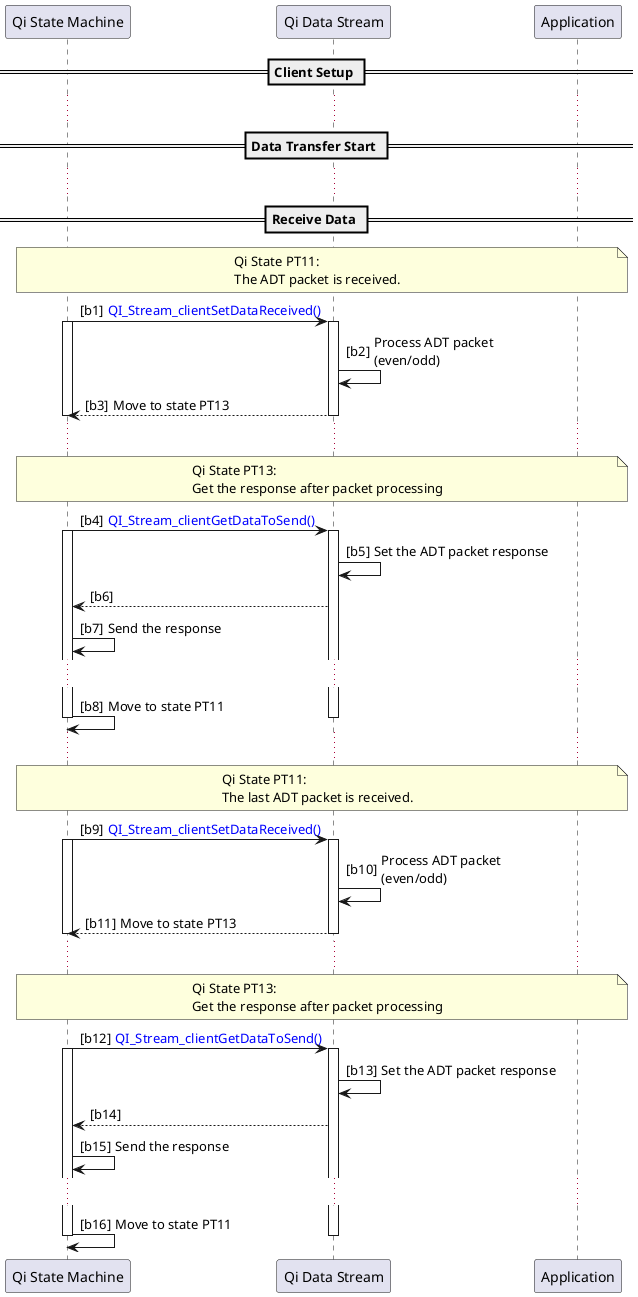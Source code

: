 @startuml
participant "Qi State Machine" as SM
participant "Qi Data Stream" as DS
participant "Application" as APP

== Client Setup ==
...
== Data Transfer Start ==
...
== Receive Data ==
autonumber "[b0]"
note across
Qi State PT11:
The ADT packet is received.
endnote
SM -> DS : <font color=blue>QI_Stream_clientSetDataReceived()
activate SM
activate DS
DS -> DS : Process ADT packet \n(even/odd)
DS --> SM : Move to state PT13
deactivate DS
deactivate SM
...
note across
Qi State PT13:
Get the response after packet processing
endnote
SM -> DS : <font color=blue>QI_Stream_clientGetDataToSend()
activate SM
activate DS
DS -> DS : Set the ADT packet response
DS --> SM
SM -> SM : Send the response
...
SM -> SM : Move to state PT11
deactivate DS
deactivate SM

...
note across
Qi State PT11:
The last ADT packet is received.
endnote
SM -> DS : <font color=blue>QI_Stream_clientSetDataReceived()
activate SM
activate DS
DS -> DS : Process ADT packet \n(even/odd)
DS --> SM : Move to state PT13
deactivate DS
deactivate SM
...
note across
Qi State PT13:
Get the response after packet processing
endnote
SM -> DS : <font color=blue>QI_Stream_clientGetDataToSend()
activate SM
activate DS
DS -> DS : Set the ADT packet response
DS --> SM
SM -> SM : Send the response
...
SM -> SM : Move to state PT11
deactivate DS
deactivate SM


@enduml